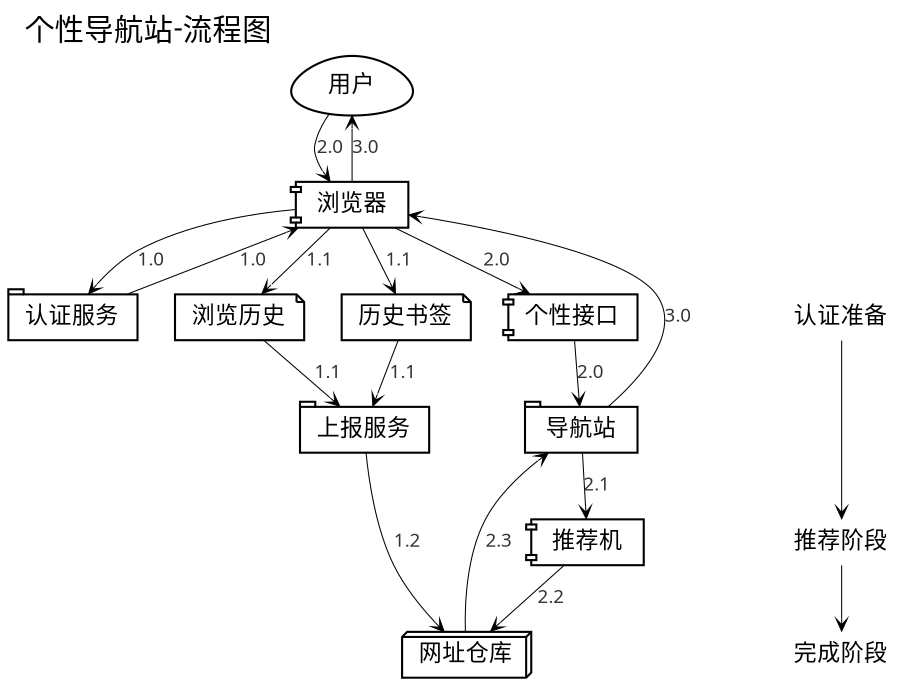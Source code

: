     /*生成命令:
$ dot -Tpng lb-guider-baseu.dot -o lb-guider-baseu.png
 -Tcmapx -o lb-crx-roles.map
    全局设定
    plaintext
{{{#!GraphViz dot
    */

digraph G4LBidxBaseU {
    /*全局设定*/
    graph [label="个性导航站-流程图"
        ,fontsize=14.0
        ,fontname="WenQuanYi Micro Hei"
        ,labeljust="l",labelloc="t",center=1
        ,ranksep=0.3,center=1,ratio=compress
        ,rankdir=TB
        ];

    node[fontsize=11.0,height=0.3
        ,fontname="WenQuanYi Micro Hei"
        ,shape=component 
        ];

    edge [fontsize=9.0,fontcolor="#333333"
        ,fontname="WenQuanYi Micro Hei"
        ,arrowsize=0.6,arrowhead=vee,arrowtail=none
        ,style="setlinewidth(0.5)"
        ];
/*
    src [label="源码",shape=ellipse,style="filled,dashed,setlinewidth(5)"
        ,color="#333333",fillcolor=dimgray
        ,URL="http://code.google.com/p/zoomquiet/source/browse/dot/obp/csdndr1-km.dot?repo=tangle"];
    /*图元声明
    start       [label="流程开始/结束",shape=point];
    end         [label="",shape=doublecircle,fillcolor=red];

    box         [label="实体/对象",shape=box];
    ellipse     [label="行动/节点",shape=ellipse];
    egg         [label="用户/人物",shape=egg];
    plaintext   [label="状态/属性",shape=plaintext,fillcolor=whitesmoke];
    diamond     [label="判别",shape=diamond];
    note        [label="注释",shape=note];
    tab         [label="目录/模块",shape=tab];
    db          [label="数据库",shape=box3d];
    component   [label="主机/组件",shape=component];
  ,style="rounded,dotted"];
*/

    USER [label="用户",shape=egg];
    browser [label="浏览器"];

    srvUP [label="上报服务",shape=tab];
        uriStore [label="网址仓库",shape=box3d];
    srvAC [label="认证服务",shape=tab];

    commander [label="推荐机"];
        historic [label="浏览历史",shape=note];
        bookmark [label="历史书签",shape=note];

    srvIDX [label="导航站",shape=tab];
        api [label="个性接口"];

    /*图例关系
    */
    browser->srvAC->browser [label="1.0"];
        browser->{historic bookmark}->srvUP [label="1.1"];
        srvUP->uriStore [label="1.2"];

    USER->browser->api->srvIDX  [label="2.0"];
        srvIDX->commander [label="2.1"];
        commander->uriStore [label="2.2"];
        uriStore->srvIDX [label="2.3"];
    srvIDX->browser->USER [label="3.0"];

    { rank=same; AC    srvAC; }
    { rank=same; COMM    commander; }
    { rank=same; DONE   uriStore; }

    AC[label="认证准备",shape=plaintext];
    COMM[label="推荐阶段",shape=plaintext];
    DONE[label="完成阶段",shape=plaintext];
    AC->COMM->DONE;

    edge [style=invis];

}

